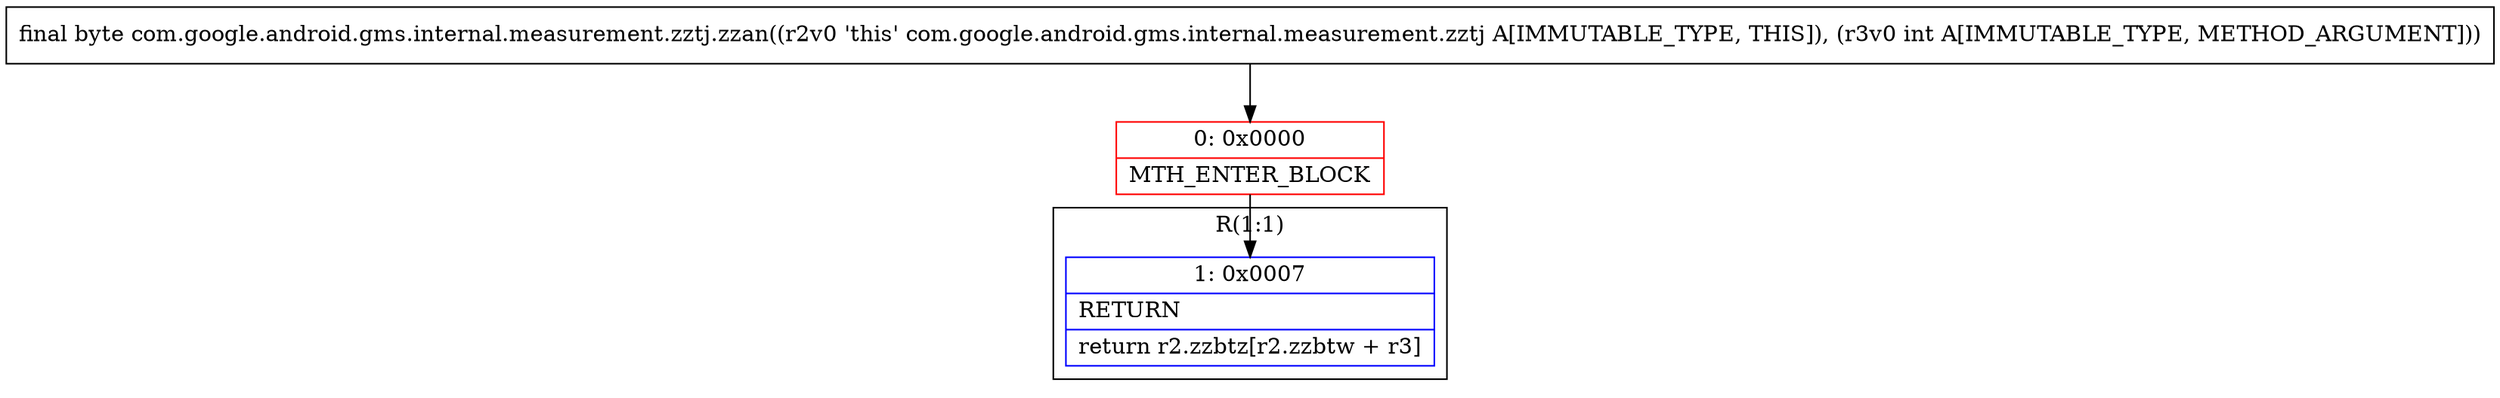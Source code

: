 digraph "CFG forcom.google.android.gms.internal.measurement.zztj.zzan(I)B" {
subgraph cluster_Region_1875411603 {
label = "R(1:1)";
node [shape=record,color=blue];
Node_1 [shape=record,label="{1\:\ 0x0007|RETURN\l|return r2.zzbtz[r2.zzbtw + r3]\l}"];
}
Node_0 [shape=record,color=red,label="{0\:\ 0x0000|MTH_ENTER_BLOCK\l}"];
MethodNode[shape=record,label="{final byte com.google.android.gms.internal.measurement.zztj.zzan((r2v0 'this' com.google.android.gms.internal.measurement.zztj A[IMMUTABLE_TYPE, THIS]), (r3v0 int A[IMMUTABLE_TYPE, METHOD_ARGUMENT])) }"];
MethodNode -> Node_0;
Node_0 -> Node_1;
}

